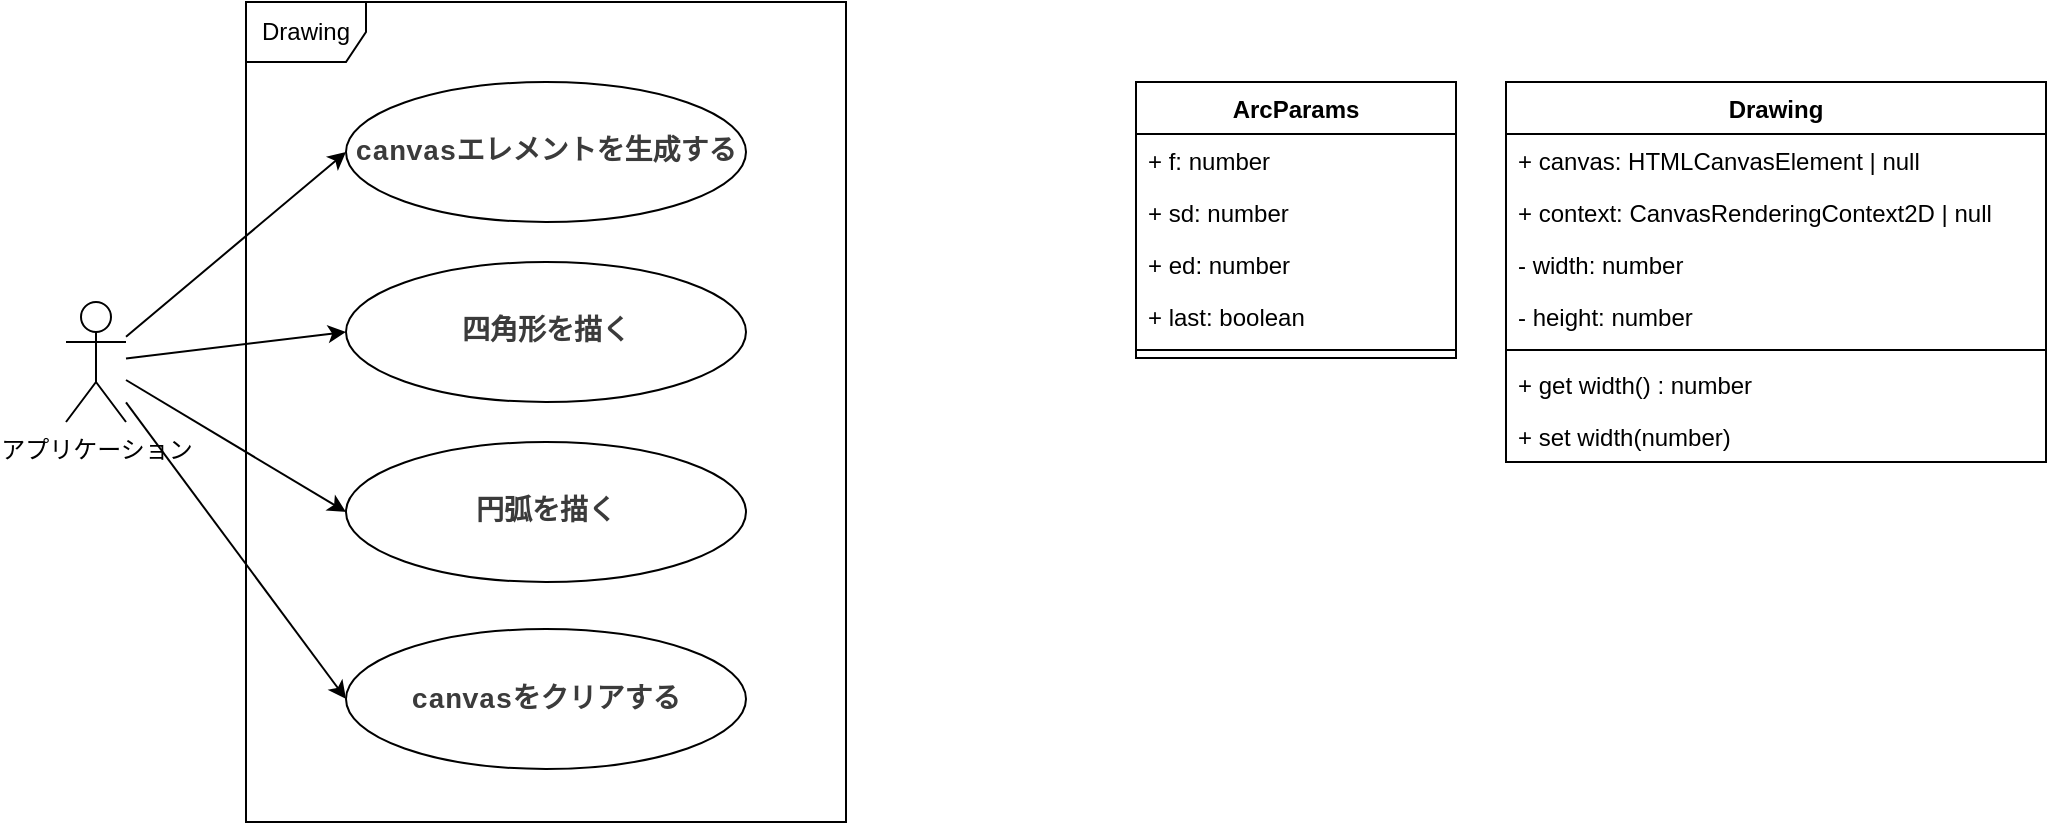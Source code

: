 <mxfile>
    <diagram id="Vi31-4jwaJjYPKRnC0xV" name="ユースケース図">
        <mxGraphModel dx="303" dy="177" grid="1" gridSize="10" guides="1" tooltips="1" connect="1" arrows="1" fold="1" page="1" pageScale="1" pageWidth="1169" pageHeight="827" math="0" shadow="0">
            <root>
                <mxCell id="0"/>
                <mxCell id="1" parent="0"/>
                <mxCell id="2" value="Drawing" style="shape=umlFrame;whiteSpace=wrap;html=1;" vertex="1" parent="1">
                    <mxGeometry x="140" y="30" width="300" height="410" as="geometry"/>
                </mxCell>
                <mxCell id="10" style="edgeStyle=none;html=1;entryX=0;entryY=0.5;entryDx=0;entryDy=0;" edge="1" parent="1" source="4" target="5">
                    <mxGeometry relative="1" as="geometry"/>
                </mxCell>
                <mxCell id="11" style="edgeStyle=none;html=1;entryX=0;entryY=0.5;entryDx=0;entryDy=0;" edge="1" parent="1" source="4" target="6">
                    <mxGeometry relative="1" as="geometry"/>
                </mxCell>
                <mxCell id="12" style="edgeStyle=none;html=1;entryX=0;entryY=0.5;entryDx=0;entryDy=0;" edge="1" parent="1" source="4" target="7">
                    <mxGeometry relative="1" as="geometry"/>
                </mxCell>
                <mxCell id="13" style="edgeStyle=none;html=1;entryX=0;entryY=0.5;entryDx=0;entryDy=0;" edge="1" parent="1" source="4" target="8">
                    <mxGeometry relative="1" as="geometry"/>
                </mxCell>
                <mxCell id="4" value="アプリケーション" style="shape=umlActor;html=1;verticalLabelPosition=bottom;verticalAlign=top;align=center;" vertex="1" parent="1">
                    <mxGeometry x="50" y="180" width="30" height="60" as="geometry"/>
                </mxCell>
                <mxCell id="5" value="&lt;div style=&quot;color: rgb(59, 59, 59); background-color: rgb(255, 255, 255); font-family: &amp;quot;Moralerspace Neon HWJPDOC&amp;quot;, &amp;quot;Cascadia Code&amp;quot;, Consolas, &amp;quot;Courier New&amp;quot;, monospace, Consolas, &amp;quot;Courier New&amp;quot;, monospace; font-weight: bold; font-size: 14px; line-height: 19px;&quot;&gt;canvasエレメントを生成する&lt;/div&gt;" style="ellipse;whiteSpace=wrap;html=1;" vertex="1" parent="1">
                    <mxGeometry x="190" y="70" width="200" height="70" as="geometry"/>
                </mxCell>
                <mxCell id="6" value="&lt;div style=&quot;color: rgb(59, 59, 59); background-color: rgb(255, 255, 255); font-family: &amp;quot;Moralerspace Neon HWJPDOC&amp;quot;, &amp;quot;Cascadia Code&amp;quot;, Consolas, &amp;quot;Courier New&amp;quot;, monospace, Consolas, &amp;quot;Courier New&amp;quot;, monospace; font-weight: bold; font-size: 14px; line-height: 19px;&quot;&gt;四角形を描く&lt;/div&gt;" style="ellipse;whiteSpace=wrap;html=1;" vertex="1" parent="1">
                    <mxGeometry x="190" y="160" width="200" height="70" as="geometry"/>
                </mxCell>
                <mxCell id="7" value="&lt;div style=&quot;color: rgb(59, 59, 59); background-color: rgb(255, 255, 255); font-family: &amp;quot;Moralerspace Neon HWJPDOC&amp;quot;, &amp;quot;Cascadia Code&amp;quot;, Consolas, &amp;quot;Courier New&amp;quot;, monospace, Consolas, &amp;quot;Courier New&amp;quot;, monospace; font-weight: bold; font-size: 14px; line-height: 19px;&quot;&gt;円弧を描く&lt;/div&gt;" style="ellipse;whiteSpace=wrap;html=1;" vertex="1" parent="1">
                    <mxGeometry x="190" y="250" width="200" height="70" as="geometry"/>
                </mxCell>
                <mxCell id="8" value="&lt;div style=&quot;color: rgb(59, 59, 59); background-color: rgb(255, 255, 255); font-family: &amp;quot;Moralerspace Neon HWJPDOC&amp;quot;, &amp;quot;Cascadia Code&amp;quot;, Consolas, &amp;quot;Courier New&amp;quot;, monospace, Consolas, &amp;quot;Courier New&amp;quot;, monospace; font-weight: bold; font-size: 14px; line-height: 19px;&quot;&gt;canvasをクリアする&lt;/div&gt;" style="ellipse;whiteSpace=wrap;html=1;" vertex="1" parent="1">
                    <mxGeometry x="190" y="343.5" width="200" height="70" as="geometry"/>
                </mxCell>
                <mxCell id="14" value="ArcParams" style="swimlane;fontStyle=1;align=center;verticalAlign=top;childLayout=stackLayout;horizontal=1;startSize=26;horizontalStack=0;resizeParent=1;resizeParentMax=0;resizeLast=0;collapsible=1;marginBottom=0;" vertex="1" parent="1">
                    <mxGeometry x="585" y="70" width="160" height="138" as="geometry"/>
                </mxCell>
                <mxCell id="15" value="+ f: number" style="text;strokeColor=none;fillColor=none;align=left;verticalAlign=top;spacingLeft=4;spacingRight=4;overflow=hidden;rotatable=0;points=[[0,0.5],[1,0.5]];portConstraint=eastwest;" vertex="1" parent="14">
                    <mxGeometry y="26" width="160" height="26" as="geometry"/>
                </mxCell>
                <mxCell id="21" value="+ sd: number" style="text;strokeColor=none;fillColor=none;align=left;verticalAlign=top;spacingLeft=4;spacingRight=4;overflow=hidden;rotatable=0;points=[[0,0.5],[1,0.5]];portConstraint=eastwest;" vertex="1" parent="14">
                    <mxGeometry y="52" width="160" height="26" as="geometry"/>
                </mxCell>
                <mxCell id="23" value="+ ed: number" style="text;strokeColor=none;fillColor=none;align=left;verticalAlign=top;spacingLeft=4;spacingRight=4;overflow=hidden;rotatable=0;points=[[0,0.5],[1,0.5]];portConstraint=eastwest;" vertex="1" parent="14">
                    <mxGeometry y="78" width="160" height="26" as="geometry"/>
                </mxCell>
                <mxCell id="22" value="+ last: boolean" style="text;strokeColor=none;fillColor=none;align=left;verticalAlign=top;spacingLeft=4;spacingRight=4;overflow=hidden;rotatable=0;points=[[0,0.5],[1,0.5]];portConstraint=eastwest;" vertex="1" parent="14">
                    <mxGeometry y="104" width="160" height="26" as="geometry"/>
                </mxCell>
                <mxCell id="16" value="" style="line;strokeWidth=1;fillColor=none;align=left;verticalAlign=middle;spacingTop=-1;spacingLeft=3;spacingRight=3;rotatable=0;labelPosition=right;points=[];portConstraint=eastwest;strokeColor=inherit;" vertex="1" parent="14">
                    <mxGeometry y="130" width="160" height="8" as="geometry"/>
                </mxCell>
                <mxCell id="24" value="Drawing" style="swimlane;fontStyle=1;align=center;verticalAlign=top;childLayout=stackLayout;horizontal=1;startSize=26;horizontalStack=0;resizeParent=1;resizeParentMax=0;resizeLast=0;collapsible=1;marginBottom=0;" vertex="1" parent="1">
                    <mxGeometry x="770" y="70" width="270" height="190" as="geometry"/>
                </mxCell>
                <mxCell id="25" value="+ canvas: HTMLCanvasElement | null" style="text;strokeColor=none;fillColor=none;align=left;verticalAlign=top;spacingLeft=4;spacingRight=4;overflow=hidden;rotatable=0;points=[[0,0.5],[1,0.5]];portConstraint=eastwest;" vertex="1" parent="24">
                    <mxGeometry y="26" width="270" height="26" as="geometry"/>
                </mxCell>
                <mxCell id="28" value="+ context: CanvasRenderingContext2D | null" style="text;strokeColor=none;fillColor=none;align=left;verticalAlign=top;spacingLeft=4;spacingRight=4;overflow=hidden;rotatable=0;points=[[0,0.5],[1,0.5]];portConstraint=eastwest;" vertex="1" parent="24">
                    <mxGeometry y="52" width="270" height="26" as="geometry"/>
                </mxCell>
                <mxCell id="29" value="- width: number" style="text;strokeColor=none;fillColor=none;align=left;verticalAlign=top;spacingLeft=4;spacingRight=4;overflow=hidden;rotatable=0;points=[[0,0.5],[1,0.5]];portConstraint=eastwest;" vertex="1" parent="24">
                    <mxGeometry y="78" width="270" height="26" as="geometry"/>
                </mxCell>
                <mxCell id="30" value="- height: number" style="text;strokeColor=none;fillColor=none;align=left;verticalAlign=top;spacingLeft=4;spacingRight=4;overflow=hidden;rotatable=0;points=[[0,0.5],[1,0.5]];portConstraint=eastwest;" vertex="1" parent="24">
                    <mxGeometry y="104" width="270" height="26" as="geometry"/>
                </mxCell>
                <mxCell id="26" value="" style="line;strokeWidth=1;fillColor=none;align=left;verticalAlign=middle;spacingTop=-1;spacingLeft=3;spacingRight=3;rotatable=0;labelPosition=right;points=[];portConstraint=eastwest;strokeColor=inherit;" vertex="1" parent="24">
                    <mxGeometry y="130" width="270" height="8" as="geometry"/>
                </mxCell>
                <mxCell id="27" value="+ get width() : number" style="text;strokeColor=none;fillColor=none;align=left;verticalAlign=top;spacingLeft=4;spacingRight=4;overflow=hidden;rotatable=0;points=[[0,0.5],[1,0.5]];portConstraint=eastwest;" vertex="1" parent="24">
                    <mxGeometry y="138" width="270" height="26" as="geometry"/>
                </mxCell>
                <mxCell id="31" value="+ set width(number)" style="text;strokeColor=none;fillColor=none;align=left;verticalAlign=top;spacingLeft=4;spacingRight=4;overflow=hidden;rotatable=0;points=[[0,0.5],[1,0.5]];portConstraint=eastwest;" vertex="1" parent="24">
                    <mxGeometry y="164" width="270" height="26" as="geometry"/>
                </mxCell>
            </root>
        </mxGraphModel>
    </diagram>
</mxfile>